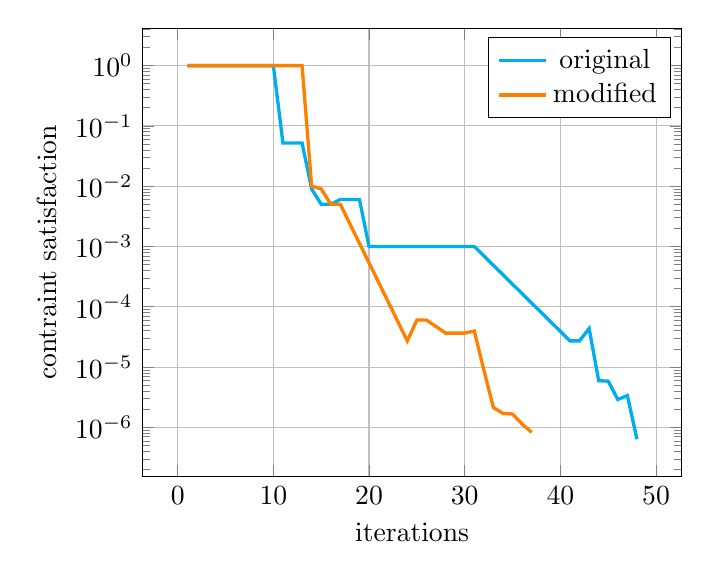 \begin{tikzpicture}
\begin{axis}[xlabel={iterations}, ylabel={contraint satisfaction}, ymode=log, xmajorgrids, ymajorgrids]
    \addplot[color={cyan}, no marks, very thick]
        coordinates {
            (1,0.997)
            (2,0.997)
            (3,0.997)
            (4,0.997)
            (5,0.997)
            (6,0.997)
            (7,0.997)
            (8,0.997)
            (9,0.997)
            (10,0.997)
            (11,0.052)
            (12,0.052)
            (13,0.052)
            (14,0.009)
            (15,0.005)
            (16,0.005)
            (17,0.006)
            (18,0.006)
            (19,0.006)
            (20,0.001)
            (21,0.001)
            (22,0.001)
            (23,0.001)
            (24,0.001)
            (25,0.001)
            (26,0.001)
            (27,0.001)
            (28,0.001)
            (29,0.001)
            (30,0.001)
            (31,0.001)
            (32,0.0)
            (33,0.0)
            (34,0.0)
            (35,0.0)
            (36,0.0)
            (37,0.0)
            (38,0.0)
            (39,0.0)
            (40,0.0)
            (41,2.718e-5)
            (42,2.718e-5)
            (43,4.365e-5)
            (44,5.95e-6)
            (45,5.84e-6)
            (46,2.902e-6)
            (47,3.369e-6)
            (48,6.377e-7)
        }
        ;
    \addplot+[color={orange}, no marks, very thick]
        coordinates {
            (1,0.997)
            (2,0.997)
            (3,0.997)
            (4,0.997)
            (5,0.997)
            (6,0.997)
            (7,0.997)
            (8,0.997)
            (9,0.997)
            (10,0.997)
            (11,0.997)
            (12,0.997)
            (13,0.997)
            (14,0.01)
            (15,0.009)
            (16,0.005)
            (17,0.005)
            (18,0.0)
            (19,0.0)
            (20,0.0)
            (21,0.0)
            (22,0.0)
            (23,0.0)
            (24,2.715e-5)
            (25,6.023e-5)
            (26,6.023e-5)
            (27,4.715e-5)
            (28,3.658e-5)
            (29,3.658e-5)
            (30,3.658e-5)
            (31,3.961e-5)
            (32,8.932e-6)
            (33,2.129e-6)
            (34,1.707e-6)
            (35,1.667e-6)
            (36,1.135e-6)
            (37,8.268e-7)
        }
        ;
    \legend{{original},{modified}}
\end{axis}
\end{tikzpicture}
